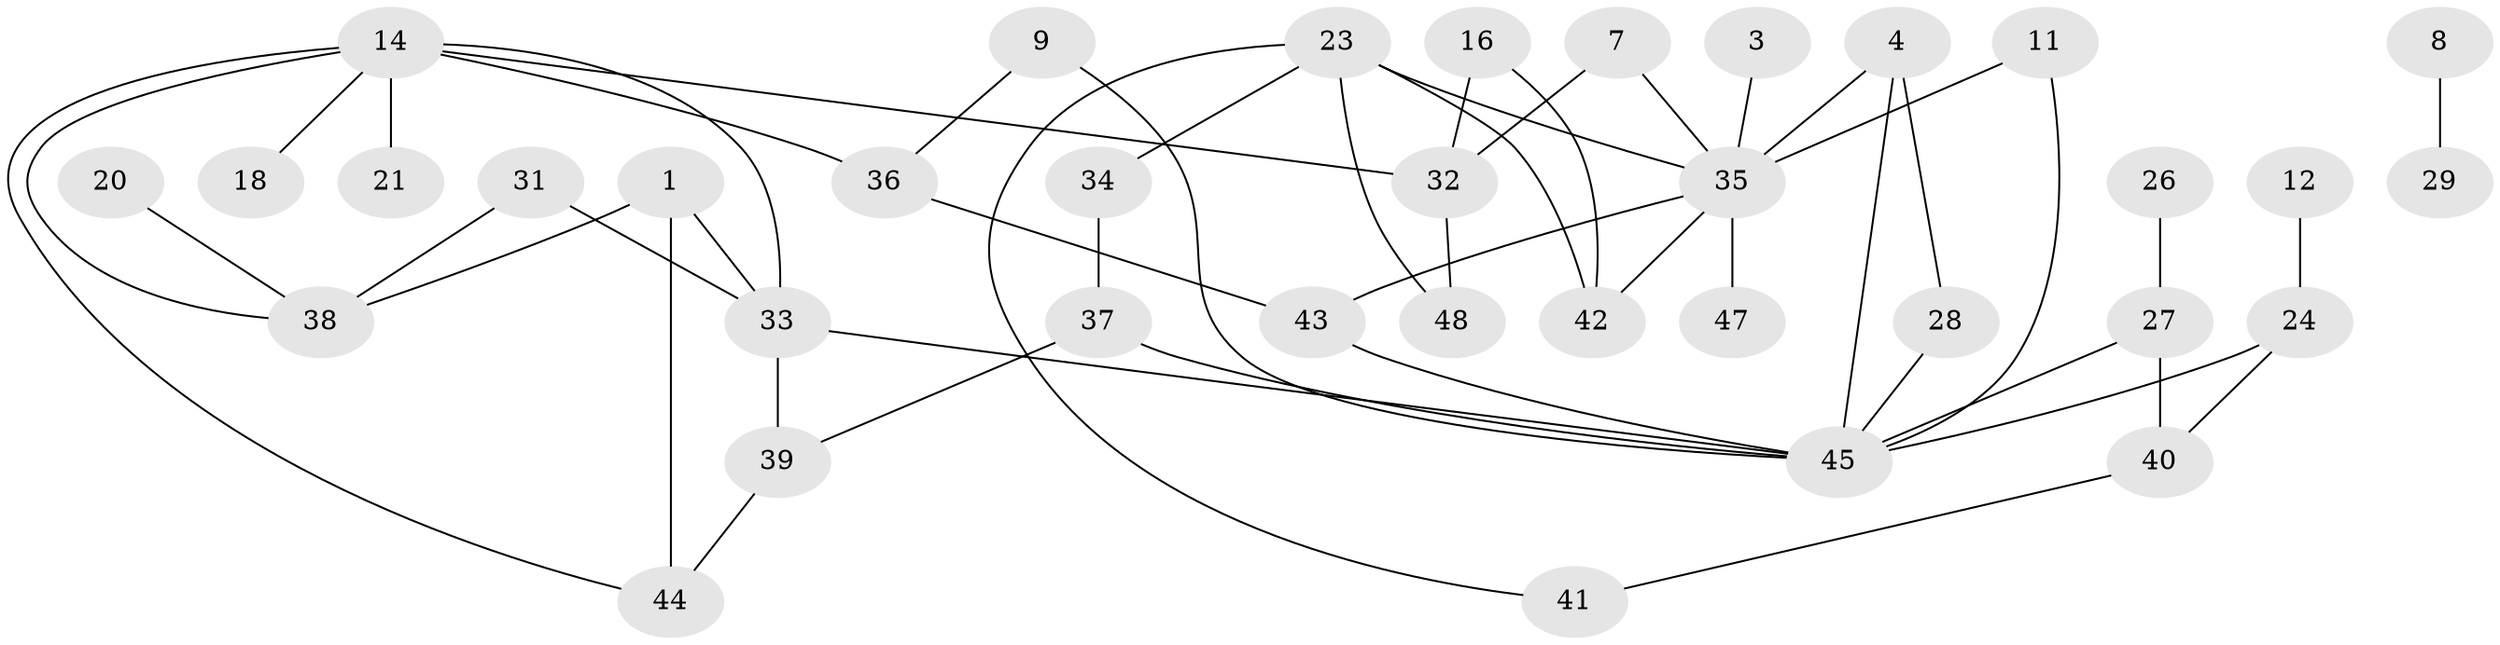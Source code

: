 // original degree distribution, {3: 0.1836734693877551, 4: 0.09183673469387756, 0: 0.11224489795918367, 1: 0.2653061224489796, 2: 0.2857142857142857, 5: 0.030612244897959183, 6: 0.02040816326530612, 7: 0.01020408163265306}
// Generated by graph-tools (version 1.1) at 2025/49/03/09/25 03:49:09]
// undirected, 36 vertices, 51 edges
graph export_dot {
graph [start="1"]
  node [color=gray90,style=filled];
  1;
  3;
  4;
  7;
  8;
  9;
  11;
  12;
  14;
  16;
  18;
  20;
  21;
  23;
  24;
  26;
  27;
  28;
  29;
  31;
  32;
  33;
  34;
  35;
  36;
  37;
  38;
  39;
  40;
  41;
  42;
  43;
  44;
  45;
  47;
  48;
  1 -- 33 [weight=1.0];
  1 -- 38 [weight=1.0];
  1 -- 44 [weight=1.0];
  3 -- 35 [weight=1.0];
  4 -- 28 [weight=1.0];
  4 -- 35 [weight=1.0];
  4 -- 45 [weight=1.0];
  7 -- 32 [weight=1.0];
  7 -- 35 [weight=1.0];
  8 -- 29 [weight=1.0];
  9 -- 36 [weight=1.0];
  9 -- 45 [weight=1.0];
  11 -- 35 [weight=1.0];
  11 -- 45 [weight=1.0];
  12 -- 24 [weight=1.0];
  14 -- 18 [weight=1.0];
  14 -- 21 [weight=1.0];
  14 -- 32 [weight=1.0];
  14 -- 33 [weight=1.0];
  14 -- 36 [weight=1.0];
  14 -- 38 [weight=1.0];
  14 -- 44 [weight=1.0];
  16 -- 32 [weight=1.0];
  16 -- 42 [weight=1.0];
  20 -- 38 [weight=1.0];
  23 -- 34 [weight=1.0];
  23 -- 35 [weight=1.0];
  23 -- 41 [weight=1.0];
  23 -- 42 [weight=1.0];
  23 -- 48 [weight=3.0];
  24 -- 40 [weight=1.0];
  24 -- 45 [weight=1.0];
  26 -- 27 [weight=1.0];
  27 -- 40 [weight=1.0];
  27 -- 45 [weight=1.0];
  28 -- 45 [weight=1.0];
  31 -- 33 [weight=1.0];
  31 -- 38 [weight=1.0];
  32 -- 48 [weight=1.0];
  33 -- 39 [weight=1.0];
  33 -- 45 [weight=1.0];
  34 -- 37 [weight=1.0];
  35 -- 42 [weight=1.0];
  35 -- 43 [weight=1.0];
  35 -- 47 [weight=1.0];
  36 -- 43 [weight=1.0];
  37 -- 39 [weight=1.0];
  37 -- 45 [weight=1.0];
  39 -- 44 [weight=1.0];
  40 -- 41 [weight=1.0];
  43 -- 45 [weight=1.0];
}
